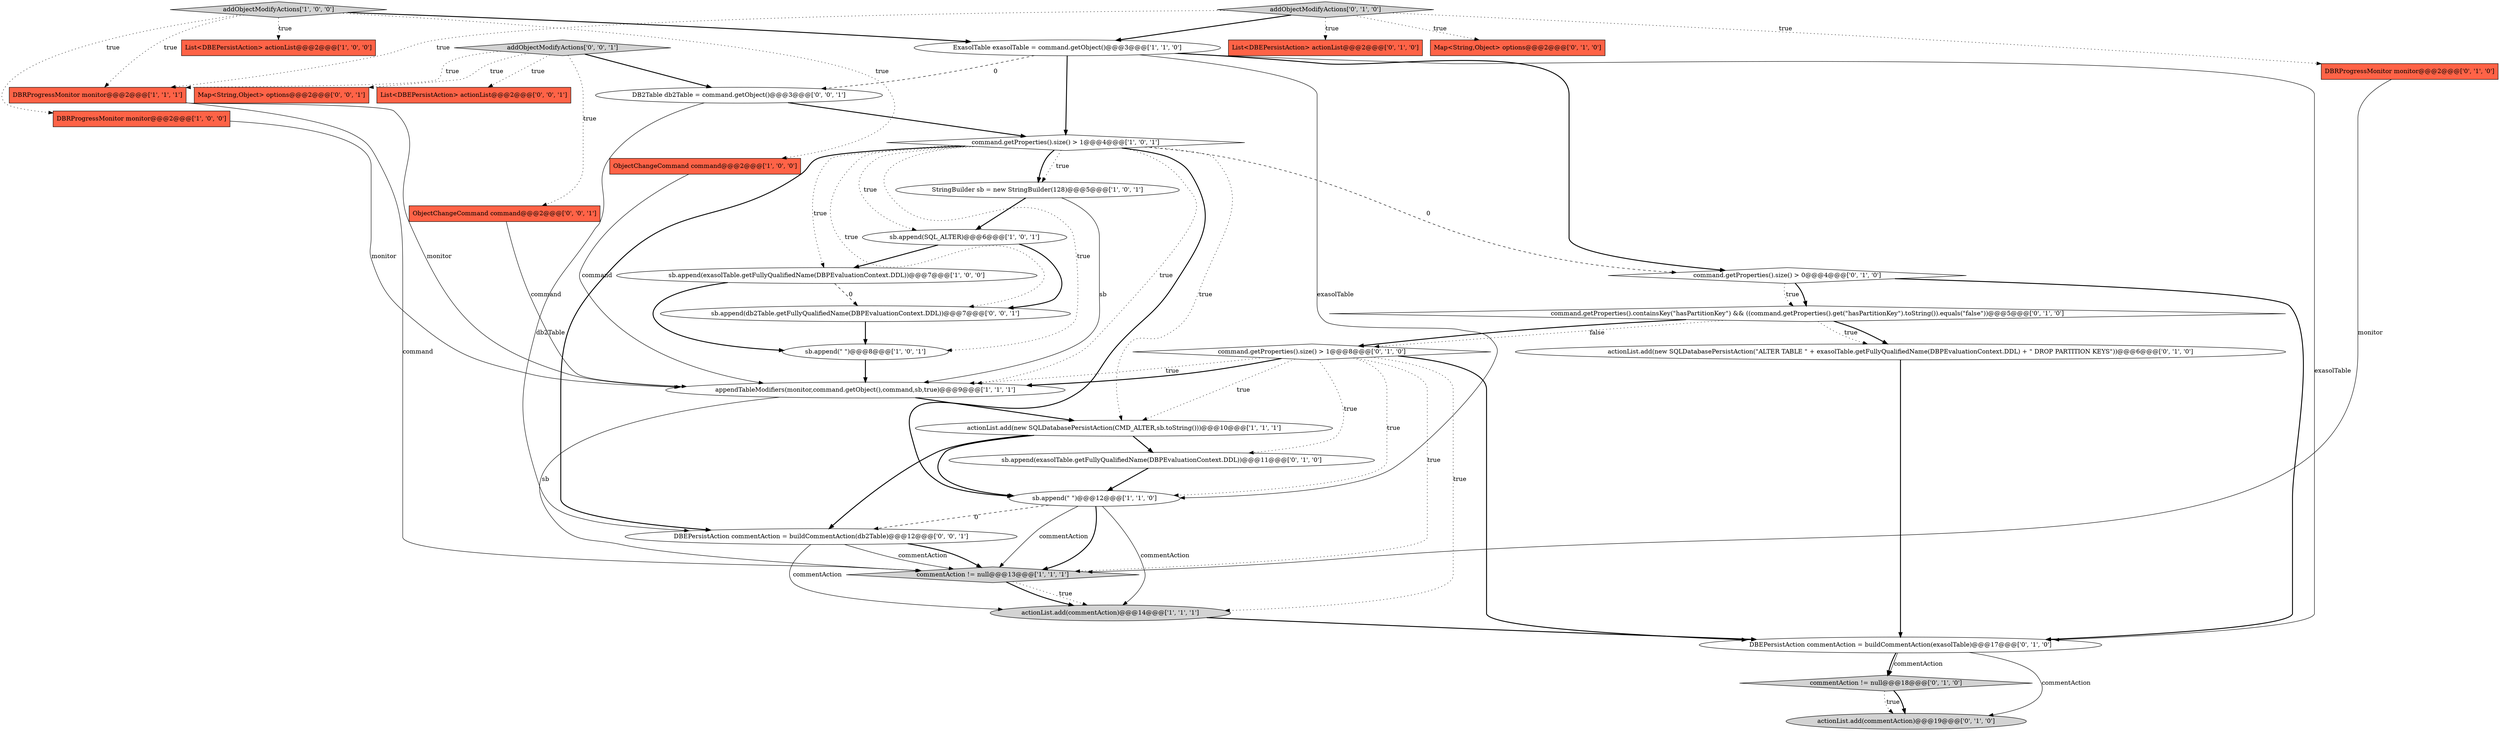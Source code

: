 digraph {
25 [style = filled, label = "commentAction != null@@@18@@@['0', '1', '0']", fillcolor = lightgray, shape = diamond image = "AAA0AAABBB2BBB"];
8 [style = filled, label = "command.getProperties().size() > 1@@@4@@@['1', '0', '1']", fillcolor = white, shape = diamond image = "AAA0AAABBB1BBB"];
17 [style = filled, label = "command.getProperties().size() > 0@@@4@@@['0', '1', '0']", fillcolor = white, shape = diamond image = "AAA1AAABBB2BBB"];
23 [style = filled, label = "DBRProgressMonitor monitor@@@2@@@['0', '1', '0']", fillcolor = tomato, shape = box image = "AAA0AAABBB2BBB"];
33 [style = filled, label = "addObjectModifyActions['0', '0', '1']", fillcolor = lightgray, shape = diamond image = "AAA0AAABBB3BBB"];
16 [style = filled, label = "addObjectModifyActions['0', '1', '0']", fillcolor = lightgray, shape = diamond image = "AAA0AAABBB2BBB"];
0 [style = filled, label = "DBRProgressMonitor monitor@@@2@@@['1', '0', '0']", fillcolor = tomato, shape = box image = "AAA0AAABBB1BBB"];
9 [style = filled, label = "appendTableModifiers(monitor,command.getObject(),command,sb,true)@@@9@@@['1', '1', '1']", fillcolor = white, shape = ellipse image = "AAA0AAABBB1BBB"];
10 [style = filled, label = "List<DBEPersistAction> actionList@@@2@@@['1', '0', '0']", fillcolor = tomato, shape = box image = "AAA0AAABBB1BBB"];
12 [style = filled, label = "DBRProgressMonitor monitor@@@2@@@['1', '1', '1']", fillcolor = tomato, shape = box image = "AAA0AAABBB1BBB"];
32 [style = filled, label = "ObjectChangeCommand command@@@2@@@['0', '0', '1']", fillcolor = tomato, shape = box image = "AAA0AAABBB3BBB"];
19 [style = filled, label = "DBEPersistAction commentAction = buildCommentAction(exasolTable)@@@17@@@['0', '1', '0']", fillcolor = white, shape = ellipse image = "AAA0AAABBB2BBB"];
11 [style = filled, label = "ObjectChangeCommand command@@@2@@@['1', '0', '0']", fillcolor = tomato, shape = box image = "AAA0AAABBB1BBB"];
22 [style = filled, label = "actionList.add(commentAction)@@@19@@@['0', '1', '0']", fillcolor = lightgray, shape = ellipse image = "AAA0AAABBB2BBB"];
15 [style = filled, label = "StringBuilder sb = new StringBuilder(128)@@@5@@@['1', '0', '1']", fillcolor = white, shape = ellipse image = "AAA0AAABBB1BBB"];
34 [style = filled, label = "DB2Table db2Table = command.getObject()@@@3@@@['0', '0', '1']", fillcolor = white, shape = ellipse image = "AAA0AAABBB3BBB"];
26 [style = filled, label = "sb.append(exasolTable.getFullyQualifiedName(DBPEvaluationContext.DDL))@@@11@@@['0', '1', '0']", fillcolor = white, shape = ellipse image = "AAA0AAABBB2BBB"];
20 [style = filled, label = "List<DBEPersistAction> actionList@@@2@@@['0', '1', '0']", fillcolor = tomato, shape = box image = "AAA0AAABBB2BBB"];
24 [style = filled, label = "Map<String,Object> options@@@2@@@['0', '1', '0']", fillcolor = tomato, shape = box image = "AAA0AAABBB2BBB"];
1 [style = filled, label = "sb.append(SQL_ALTER)@@@6@@@['1', '0', '1']", fillcolor = white, shape = ellipse image = "AAA0AAABBB1BBB"];
5 [style = filled, label = "addObjectModifyActions['1', '0', '0']", fillcolor = lightgray, shape = diamond image = "AAA0AAABBB1BBB"];
6 [style = filled, label = "ExasolTable exasolTable = command.getObject()@@@3@@@['1', '1', '0']", fillcolor = white, shape = ellipse image = "AAA0AAABBB1BBB"];
4 [style = filled, label = "actionList.add(new SQLDatabasePersistAction(CMD_ALTER,sb.toString()))@@@10@@@['1', '1', '1']", fillcolor = white, shape = ellipse image = "AAA0AAABBB1BBB"];
14 [style = filled, label = "commentAction != null@@@13@@@['1', '1', '1']", fillcolor = lightgray, shape = diamond image = "AAA0AAABBB1BBB"];
2 [style = filled, label = "actionList.add(commentAction)@@@14@@@['1', '1', '1']", fillcolor = lightgray, shape = ellipse image = "AAA0AAABBB1BBB"];
18 [style = filled, label = "actionList.add(new SQLDatabasePersistAction(\"ALTER TABLE \" + exasolTable.getFullyQualifiedName(DBPEvaluationContext.DDL) + \" DROP PARTITION KEYS\"))@@@6@@@['0', '1', '0']", fillcolor = white, shape = ellipse image = "AAA1AAABBB2BBB"];
30 [style = filled, label = "Map<String,Object> options@@@2@@@['0', '0', '1']", fillcolor = tomato, shape = box image = "AAA0AAABBB3BBB"];
28 [style = filled, label = "sb.append(db2Table.getFullyQualifiedName(DBPEvaluationContext.DDL))@@@7@@@['0', '0', '1']", fillcolor = white, shape = ellipse image = "AAA0AAABBB3BBB"];
21 [style = filled, label = "command.getProperties().size() > 1@@@8@@@['0', '1', '0']", fillcolor = white, shape = diamond image = "AAA1AAABBB2BBB"];
31 [style = filled, label = "List<DBEPersistAction> actionList@@@2@@@['0', '0', '1']", fillcolor = tomato, shape = box image = "AAA0AAABBB3BBB"];
29 [style = filled, label = "DBEPersistAction commentAction = buildCommentAction(db2Table)@@@12@@@['0', '0', '1']", fillcolor = white, shape = ellipse image = "AAA0AAABBB3BBB"];
13 [style = filled, label = "sb.append(\" \")@@@12@@@['1', '1', '0']", fillcolor = white, shape = ellipse image = "AAA0AAABBB1BBB"];
3 [style = filled, label = "sb.append(\" \")@@@8@@@['1', '0', '1']", fillcolor = white, shape = ellipse image = "AAA0AAABBB1BBB"];
27 [style = filled, label = "command.getProperties().containsKey(\"hasPartitionKey\") && ((command.getProperties().get(\"hasPartitionKey\").toString()).equals(\"false\"))@@@5@@@['0', '1', '0']", fillcolor = white, shape = diamond image = "AAA1AAABBB2BBB"];
7 [style = filled, label = "sb.append(exasolTable.getFullyQualifiedName(DBPEvaluationContext.DDL))@@@7@@@['1', '0', '0']", fillcolor = white, shape = ellipse image = "AAA0AAABBB1BBB"];
34->29 [style = solid, label="db2Table"];
29->2 [style = solid, label="commentAction"];
5->0 [style = dotted, label="true"];
27->18 [style = dotted, label="true"];
28->3 [style = bold, label=""];
6->13 [style = solid, label="exasolTable"];
16->20 [style = dotted, label="true"];
5->10 [style = dotted, label="true"];
5->11 [style = dotted, label="true"];
15->1 [style = bold, label=""];
17->27 [style = bold, label=""];
16->24 [style = dotted, label="true"];
26->13 [style = bold, label=""];
9->4 [style = bold, label=""];
4->26 [style = bold, label=""];
0->9 [style = solid, label="monitor"];
7->28 [style = dashed, label="0"];
15->9 [style = solid, label="sb"];
21->9 [style = dotted, label="true"];
11->9 [style = solid, label="command"];
1->28 [style = bold, label=""];
29->14 [style = solid, label="commentAction"];
17->19 [style = bold, label=""];
33->32 [style = dotted, label="true"];
13->2 [style = solid, label="commentAction"];
9->14 [style = solid, label="sb"];
33->34 [style = bold, label=""];
6->17 [style = bold, label=""];
21->13 [style = dotted, label="true"];
5->12 [style = dotted, label="true"];
21->2 [style = dotted, label="true"];
25->22 [style = dotted, label="true"];
12->14 [style = solid, label="command"];
8->7 [style = dotted, label="true"];
12->9 [style = solid, label="monitor"];
6->8 [style = bold, label=""];
33->31 [style = dotted, label="true"];
27->21 [style = dotted, label="false"];
7->3 [style = bold, label=""];
33->30 [style = dotted, label="true"];
19->25 [style = bold, label=""];
21->26 [style = dotted, label="true"];
2->19 [style = bold, label=""];
6->19 [style = solid, label="exasolTable"];
21->19 [style = bold, label=""];
8->29 [style = bold, label=""];
8->15 [style = dotted, label="true"];
16->12 [style = dotted, label="true"];
13->14 [style = solid, label="commentAction"];
18->19 [style = bold, label=""];
3->9 [style = bold, label=""];
13->29 [style = dashed, label="0"];
16->6 [style = bold, label=""];
8->13 [style = bold, label=""];
19->25 [style = solid, label="commentAction"];
6->34 [style = dashed, label="0"];
27->18 [style = bold, label=""];
14->2 [style = dotted, label="true"];
17->27 [style = dotted, label="true"];
16->23 [style = dotted, label="true"];
14->2 [style = bold, label=""];
4->13 [style = bold, label=""];
8->28 [style = dotted, label="true"];
34->8 [style = bold, label=""];
8->3 [style = dotted, label="true"];
21->9 [style = bold, label=""];
29->14 [style = bold, label=""];
1->7 [style = bold, label=""];
21->14 [style = dotted, label="true"];
33->12 [style = dotted, label="true"];
19->22 [style = solid, label="commentAction"];
13->14 [style = bold, label=""];
4->29 [style = bold, label=""];
25->22 [style = bold, label=""];
8->1 [style = dotted, label="true"];
21->4 [style = dotted, label="true"];
8->4 [style = dotted, label="true"];
8->17 [style = dashed, label="0"];
8->15 [style = bold, label=""];
5->6 [style = bold, label=""];
27->21 [style = bold, label=""];
32->9 [style = solid, label="command"];
23->14 [style = solid, label="monitor"];
8->9 [style = dotted, label="true"];
}
